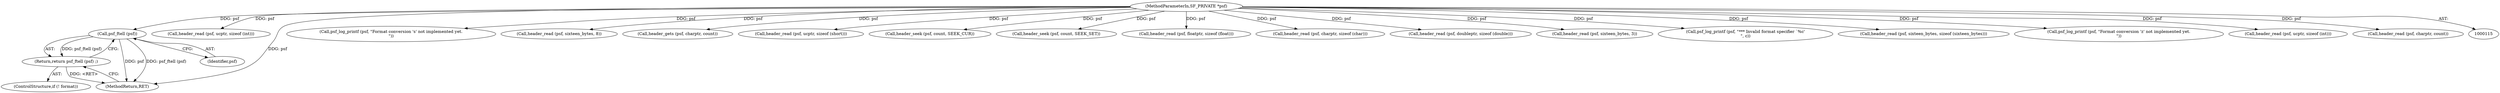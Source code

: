 digraph "0_libsndfile_708e996c87c5fae77b104ccfeb8f6db784c32074_16@pointer" {
"1000140" [label="(Call,psf_ftell (psf))"];
"1000116" [label="(MethodParameterIn,SF_PRIVATE *psf)"];
"1000139" [label="(Return,return psf_ftell (psf) ;)"];
"1000116" [label="(MethodParameterIn,SF_PRIVATE *psf)"];
"1000177" [label="(Call,header_read (psf, ucptr, sizeof (int)))"];
"1000532" [label="(MethodReturn,RET)"];
"1000443" [label="(Call,psf_log_printf (psf, \"Format conversion 's' not implemented yet.\n\"))"];
"1000348" [label="(Call,header_read (psf, sixteen_bytes, 8))"];
"1000476" [label="(Call,header_gets (psf, charptr, count))"];
"1000141" [label="(Identifier,psf)"];
"1000252" [label="(Call,header_read (psf, ucptr, sizeof (short)))"];
"1000509" [label="(Call,header_seek (psf, count, SEEK_CUR))"];
"1000492" [label="(Call,header_seek (psf, count, SEEK_SET))"];
"1000381" [label="(Call,header_read (psf, floatptr, sizeof (float)))"];
"1000140" [label="(Call,psf_ftell (psf))"];
"1000234" [label="(Call,header_read (psf, charptr, sizeof (char)))"];
"1000415" [label="(Call,header_read (psf, doubleptr, sizeof (double)))"];
"1000139" [label="(Return,return psf_ftell (psf) ;)"];
"1000282" [label="(Call,header_read (psf, sixteen_bytes, 3))"];
"1000518" [label="(Call,psf_log_printf (psf, \"*** Invalid format specifier `%c'\n\", c))"];
"1000196" [label="(Call,header_read (psf, sixteen_bytes, sizeof (sixteen_bytes)))"];
"1000482" [label="(Call,psf_log_printf (psf, \"Format conversion 'z' not implemented yet.\n\"))"];
"1000316" [label="(Call,header_read (psf, ucptr, sizeof (int)))"];
"1000459" [label="(Call,header_read (psf, charptr, count))"];
"1000136" [label="(ControlStructure,if (! format))"];
"1000140" -> "1000139"  [label="AST: "];
"1000140" -> "1000141"  [label="CFG: "];
"1000141" -> "1000140"  [label="AST: "];
"1000139" -> "1000140"  [label="CFG: "];
"1000140" -> "1000532"  [label="DDG: psf"];
"1000140" -> "1000532"  [label="DDG: psf_ftell (psf)"];
"1000140" -> "1000139"  [label="DDG: psf_ftell (psf)"];
"1000116" -> "1000140"  [label="DDG: psf"];
"1000116" -> "1000115"  [label="AST: "];
"1000116" -> "1000532"  [label="DDG: psf"];
"1000116" -> "1000177"  [label="DDG: psf"];
"1000116" -> "1000196"  [label="DDG: psf"];
"1000116" -> "1000234"  [label="DDG: psf"];
"1000116" -> "1000252"  [label="DDG: psf"];
"1000116" -> "1000282"  [label="DDG: psf"];
"1000116" -> "1000316"  [label="DDG: psf"];
"1000116" -> "1000348"  [label="DDG: psf"];
"1000116" -> "1000381"  [label="DDG: psf"];
"1000116" -> "1000415"  [label="DDG: psf"];
"1000116" -> "1000443"  [label="DDG: psf"];
"1000116" -> "1000459"  [label="DDG: psf"];
"1000116" -> "1000476"  [label="DDG: psf"];
"1000116" -> "1000482"  [label="DDG: psf"];
"1000116" -> "1000492"  [label="DDG: psf"];
"1000116" -> "1000509"  [label="DDG: psf"];
"1000116" -> "1000518"  [label="DDG: psf"];
"1000139" -> "1000136"  [label="AST: "];
"1000532" -> "1000139"  [label="CFG: "];
"1000139" -> "1000532"  [label="DDG: <RET>"];
}
